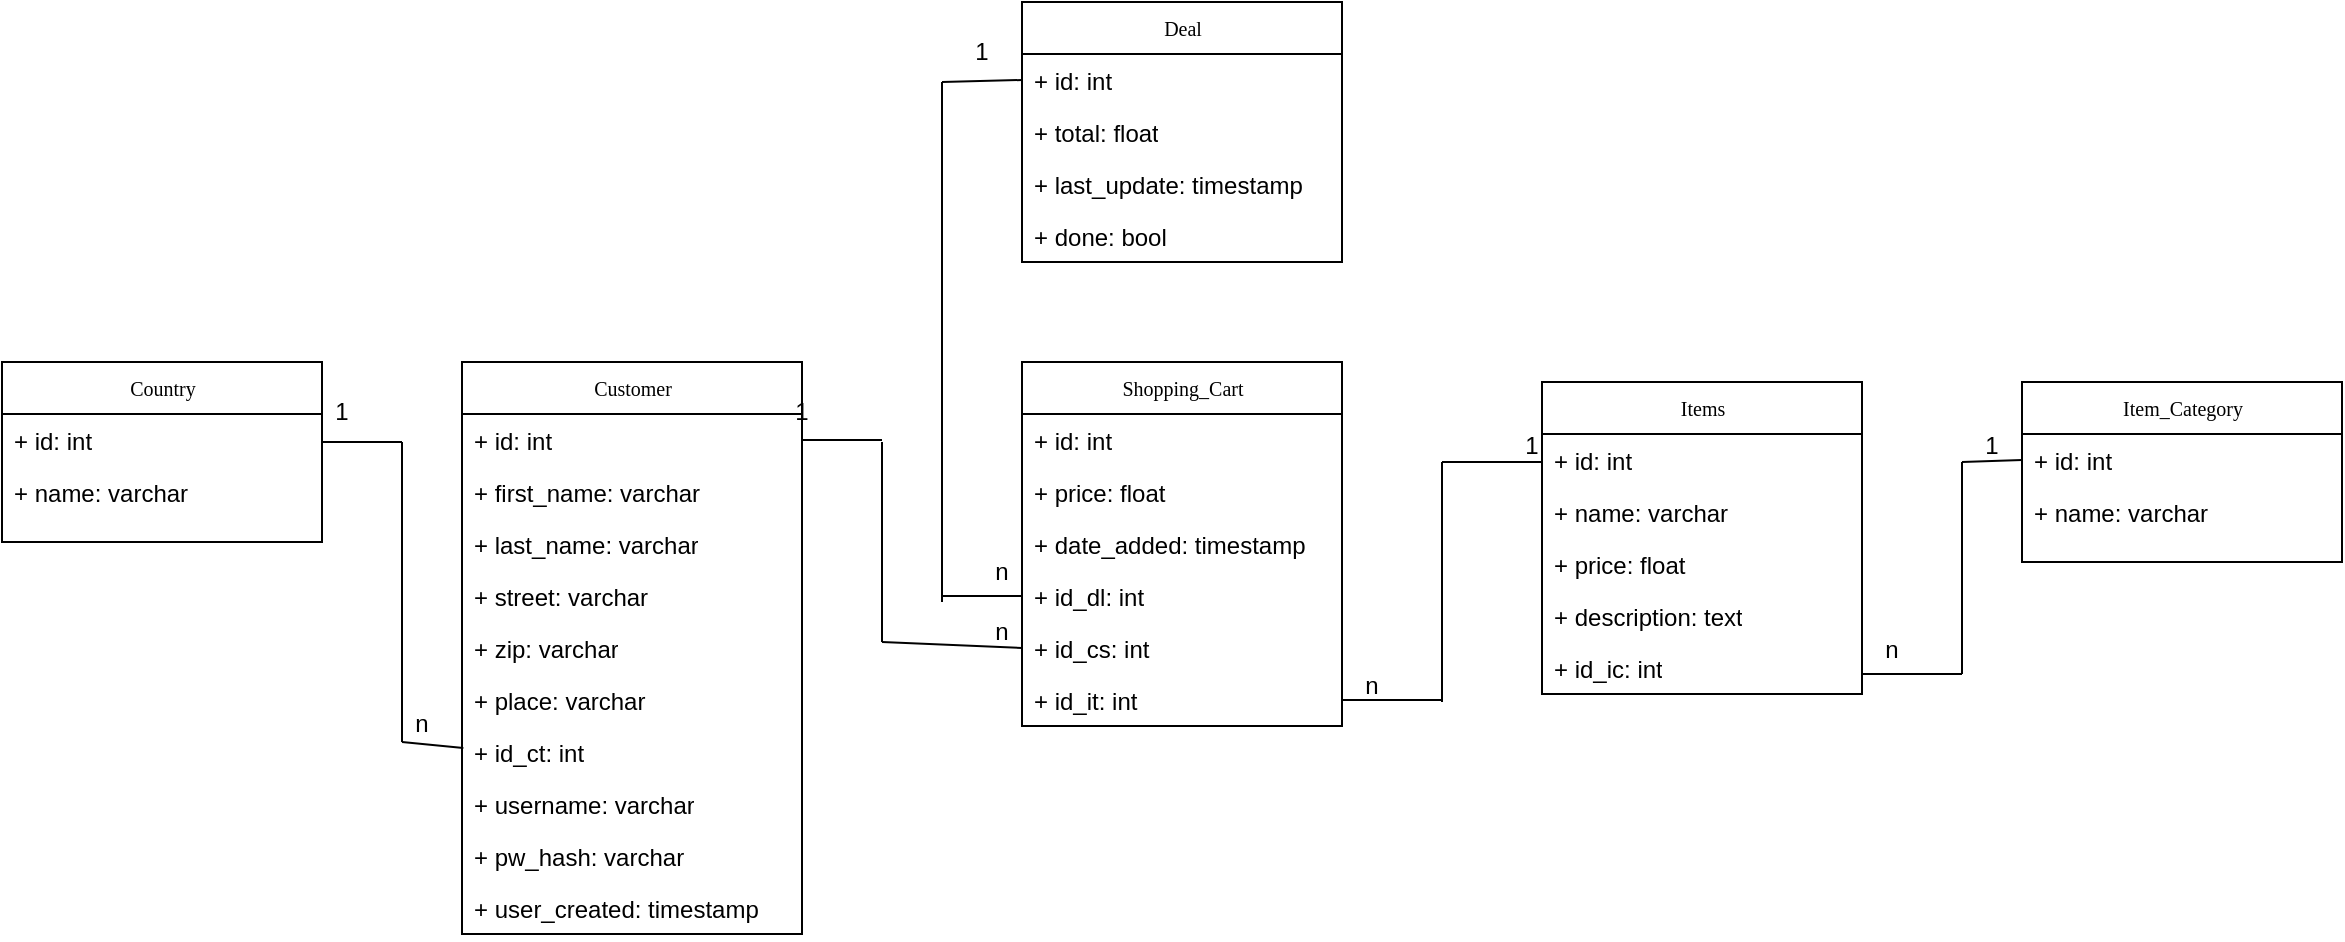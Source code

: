 <mxfile version="27.1.5">
  <diagram name="Page-1" id="c4acf3e9-155e-7222-9cf6-157b1a14988f">
    <mxGraphModel dx="1983" dy="2031" grid="1" gridSize="10" guides="1" tooltips="1" connect="1" arrows="1" fold="1" page="1" pageScale="1" pageWidth="850" pageHeight="1100" background="none" math="0" shadow="0">
      <root>
        <mxCell id="0" />
        <mxCell id="1" parent="0" />
        <mxCell id="17acba5748e5396b-20" value="Customer" style="swimlane;html=1;fontStyle=0;childLayout=stackLayout;horizontal=1;startSize=26;fillColor=none;horizontalStack=0;resizeParent=1;resizeLast=0;collapsible=1;marginBottom=0;swimlaneFillColor=#ffffff;rounded=0;shadow=0;comic=0;labelBackgroundColor=none;strokeWidth=1;fontFamily=Verdana;fontSize=10;align=center;" parent="1" vertex="1">
          <mxGeometry x="90" y="120" width="170" height="286" as="geometry" />
        </mxCell>
        <mxCell id="17acba5748e5396b-21" value="+ id: int" style="text;html=1;strokeColor=none;fillColor=none;align=left;verticalAlign=top;spacingLeft=4;spacingRight=4;whiteSpace=wrap;overflow=hidden;rotatable=0;points=[[0,0.5],[1,0.5]];portConstraint=eastwest;" parent="17acba5748e5396b-20" vertex="1">
          <mxGeometry y="26" width="170" height="26" as="geometry" />
        </mxCell>
        <mxCell id="17acba5748e5396b-24" value="+ first_name: varchar" style="text;html=1;strokeColor=none;fillColor=none;align=left;verticalAlign=top;spacingLeft=4;spacingRight=4;whiteSpace=wrap;overflow=hidden;rotatable=0;points=[[0,0.5],[1,0.5]];portConstraint=eastwest;" parent="17acba5748e5396b-20" vertex="1">
          <mxGeometry y="52" width="170" height="26" as="geometry" />
        </mxCell>
        <mxCell id="17acba5748e5396b-26" value="+ last_name: varchar" style="text;html=1;strokeColor=none;fillColor=none;align=left;verticalAlign=top;spacingLeft=4;spacingRight=4;whiteSpace=wrap;overflow=hidden;rotatable=0;points=[[0,0.5],[1,0.5]];portConstraint=eastwest;" parent="17acba5748e5396b-20" vertex="1">
          <mxGeometry y="78" width="170" height="26" as="geometry" />
        </mxCell>
        <mxCell id="HxafXRDXLJPakTFqwoVm-1" value="+ street: varchar" style="text;html=1;strokeColor=none;fillColor=none;align=left;verticalAlign=top;spacingLeft=4;spacingRight=4;whiteSpace=wrap;overflow=hidden;rotatable=0;points=[[0,0.5],[1,0.5]];portConstraint=eastwest;" vertex="1" parent="17acba5748e5396b-20">
          <mxGeometry y="104" width="170" height="26" as="geometry" />
        </mxCell>
        <mxCell id="HxafXRDXLJPakTFqwoVm-2" value="+ zip: varchar" style="text;html=1;strokeColor=none;fillColor=none;align=left;verticalAlign=top;spacingLeft=4;spacingRight=4;whiteSpace=wrap;overflow=hidden;rotatable=0;points=[[0,0.5],[1,0.5]];portConstraint=eastwest;" vertex="1" parent="17acba5748e5396b-20">
          <mxGeometry y="130" width="170" height="26" as="geometry" />
        </mxCell>
        <mxCell id="HxafXRDXLJPakTFqwoVm-32" value="+ place: varchar" style="text;html=1;strokeColor=none;fillColor=none;align=left;verticalAlign=top;spacingLeft=4;spacingRight=4;whiteSpace=wrap;overflow=hidden;rotatable=0;points=[[0,0.5],[1,0.5]];portConstraint=eastwest;" vertex="1" parent="17acba5748e5396b-20">
          <mxGeometry y="156" width="170" height="26" as="geometry" />
        </mxCell>
        <mxCell id="HxafXRDXLJPakTFqwoVm-33" value="+ id_ct: int" style="text;html=1;strokeColor=none;fillColor=none;align=left;verticalAlign=top;spacingLeft=4;spacingRight=4;whiteSpace=wrap;overflow=hidden;rotatable=0;points=[[0,0.5],[1,0.5]];portConstraint=eastwest;" vertex="1" parent="17acba5748e5396b-20">
          <mxGeometry y="182" width="170" height="26" as="geometry" />
        </mxCell>
        <mxCell id="HxafXRDXLJPakTFqwoVm-34" value="+ username: varchar" style="text;html=1;strokeColor=none;fillColor=none;align=left;verticalAlign=top;spacingLeft=4;spacingRight=4;whiteSpace=wrap;overflow=hidden;rotatable=0;points=[[0,0.5],[1,0.5]];portConstraint=eastwest;" vertex="1" parent="17acba5748e5396b-20">
          <mxGeometry y="208" width="170" height="26" as="geometry" />
        </mxCell>
        <mxCell id="HxafXRDXLJPakTFqwoVm-44" value="+ pw_hash: varchar" style="text;html=1;strokeColor=none;fillColor=none;align=left;verticalAlign=top;spacingLeft=4;spacingRight=4;whiteSpace=wrap;overflow=hidden;rotatable=0;points=[[0,0.5],[1,0.5]];portConstraint=eastwest;" vertex="1" parent="17acba5748e5396b-20">
          <mxGeometry y="234" width="170" height="26" as="geometry" />
        </mxCell>
        <mxCell id="HxafXRDXLJPakTFqwoVm-45" value="+ user_created: timestamp" style="text;html=1;strokeColor=none;fillColor=none;align=left;verticalAlign=top;spacingLeft=4;spacingRight=4;whiteSpace=wrap;overflow=hidden;rotatable=0;points=[[0,0.5],[1,0.5]];portConstraint=eastwest;" vertex="1" parent="17acba5748e5396b-20">
          <mxGeometry y="260" width="170" height="26" as="geometry" />
        </mxCell>
        <mxCell id="HxafXRDXLJPakTFqwoVm-3" value="Items" style="swimlane;html=1;fontStyle=0;childLayout=stackLayout;horizontal=1;startSize=26;fillColor=none;horizontalStack=0;resizeParent=1;resizeLast=0;collapsible=1;marginBottom=0;swimlaneFillColor=#ffffff;rounded=0;shadow=0;comic=0;labelBackgroundColor=none;strokeWidth=1;fontFamily=Verdana;fontSize=10;align=center;" vertex="1" parent="1">
          <mxGeometry x="630" y="130" width="160" height="156" as="geometry" />
        </mxCell>
        <mxCell id="HxafXRDXLJPakTFqwoVm-4" value="+ id: int" style="text;html=1;strokeColor=none;fillColor=none;align=left;verticalAlign=top;spacingLeft=4;spacingRight=4;whiteSpace=wrap;overflow=hidden;rotatable=0;points=[[0,0.5],[1,0.5]];portConstraint=eastwest;" vertex="1" parent="HxafXRDXLJPakTFqwoVm-3">
          <mxGeometry y="26" width="160" height="26" as="geometry" />
        </mxCell>
        <mxCell id="HxafXRDXLJPakTFqwoVm-5" value="+ name: varchar" style="text;html=1;strokeColor=none;fillColor=none;align=left;verticalAlign=top;spacingLeft=4;spacingRight=4;whiteSpace=wrap;overflow=hidden;rotatable=0;points=[[0,0.5],[1,0.5]];portConstraint=eastwest;" vertex="1" parent="HxafXRDXLJPakTFqwoVm-3">
          <mxGeometry y="52" width="160" height="26" as="geometry" />
        </mxCell>
        <mxCell id="HxafXRDXLJPakTFqwoVm-6" value="+ price: float" style="text;html=1;strokeColor=none;fillColor=none;align=left;verticalAlign=top;spacingLeft=4;spacingRight=4;whiteSpace=wrap;overflow=hidden;rotatable=0;points=[[0,0.5],[1,0.5]];portConstraint=eastwest;" vertex="1" parent="HxafXRDXLJPakTFqwoVm-3">
          <mxGeometry y="78" width="160" height="26" as="geometry" />
        </mxCell>
        <mxCell id="HxafXRDXLJPakTFqwoVm-7" value="+ description: text" style="text;html=1;strokeColor=none;fillColor=none;align=left;verticalAlign=top;spacingLeft=4;spacingRight=4;whiteSpace=wrap;overflow=hidden;rotatable=0;points=[[0,0.5],[1,0.5]];portConstraint=eastwest;" vertex="1" parent="HxafXRDXLJPakTFqwoVm-3">
          <mxGeometry y="104" width="160" height="26" as="geometry" />
        </mxCell>
        <mxCell id="HxafXRDXLJPakTFqwoVm-8" value="+ id_ic: int" style="text;html=1;strokeColor=none;fillColor=none;align=left;verticalAlign=top;spacingLeft=4;spacingRight=4;whiteSpace=wrap;overflow=hidden;rotatable=0;points=[[0,0.5],[1,0.5]];portConstraint=eastwest;" vertex="1" parent="HxafXRDXLJPakTFqwoVm-3">
          <mxGeometry y="130" width="160" height="26" as="geometry" />
        </mxCell>
        <mxCell id="HxafXRDXLJPakTFqwoVm-9" value="Shopping_Cart" style="swimlane;html=1;fontStyle=0;childLayout=stackLayout;horizontal=1;startSize=26;fillColor=none;horizontalStack=0;resizeParent=1;resizeLast=0;collapsible=1;marginBottom=0;swimlaneFillColor=#ffffff;rounded=0;shadow=0;comic=0;labelBackgroundColor=none;strokeWidth=1;fontFamily=Verdana;fontSize=10;align=center;" vertex="1" parent="1">
          <mxGeometry x="370" y="120" width="160" height="182" as="geometry" />
        </mxCell>
        <mxCell id="HxafXRDXLJPakTFqwoVm-10" value="+ id: int" style="text;html=1;strokeColor=none;fillColor=none;align=left;verticalAlign=top;spacingLeft=4;spacingRight=4;whiteSpace=wrap;overflow=hidden;rotatable=0;points=[[0,0.5],[1,0.5]];portConstraint=eastwest;" vertex="1" parent="HxafXRDXLJPakTFqwoVm-9">
          <mxGeometry y="26" width="160" height="26" as="geometry" />
        </mxCell>
        <mxCell id="HxafXRDXLJPakTFqwoVm-11" value="+ price: float" style="text;html=1;strokeColor=none;fillColor=none;align=left;verticalAlign=top;spacingLeft=4;spacingRight=4;whiteSpace=wrap;overflow=hidden;rotatable=0;points=[[0,0.5],[1,0.5]];portConstraint=eastwest;" vertex="1" parent="HxafXRDXLJPakTFqwoVm-9">
          <mxGeometry y="52" width="160" height="26" as="geometry" />
        </mxCell>
        <mxCell id="HxafXRDXLJPakTFqwoVm-12" value="+ date_added: timestamp" style="text;html=1;strokeColor=none;fillColor=none;align=left;verticalAlign=top;spacingLeft=4;spacingRight=4;whiteSpace=wrap;overflow=hidden;rotatable=0;points=[[0,0.5],[1,0.5]];portConstraint=eastwest;" vertex="1" parent="HxafXRDXLJPakTFqwoVm-9">
          <mxGeometry y="78" width="160" height="26" as="geometry" />
        </mxCell>
        <mxCell id="HxafXRDXLJPakTFqwoVm-13" value="+ id_dl: int" style="text;html=1;strokeColor=none;fillColor=none;align=left;verticalAlign=top;spacingLeft=4;spacingRight=4;whiteSpace=wrap;overflow=hidden;rotatable=0;points=[[0,0.5],[1,0.5]];portConstraint=eastwest;" vertex="1" parent="HxafXRDXLJPakTFqwoVm-9">
          <mxGeometry y="104" width="160" height="26" as="geometry" />
        </mxCell>
        <mxCell id="HxafXRDXLJPakTFqwoVm-14" value="+ id_cs: int" style="text;html=1;strokeColor=none;fillColor=none;align=left;verticalAlign=top;spacingLeft=4;spacingRight=4;whiteSpace=wrap;overflow=hidden;rotatable=0;points=[[0,0.5],[1,0.5]];portConstraint=eastwest;" vertex="1" parent="HxafXRDXLJPakTFqwoVm-9">
          <mxGeometry y="130" width="160" height="26" as="geometry" />
        </mxCell>
        <mxCell id="HxafXRDXLJPakTFqwoVm-51" value="+ id_it: int" style="text;html=1;strokeColor=none;fillColor=none;align=left;verticalAlign=top;spacingLeft=4;spacingRight=4;whiteSpace=wrap;overflow=hidden;rotatable=0;points=[[0,0.5],[1,0.5]];portConstraint=eastwest;" vertex="1" parent="HxafXRDXLJPakTFqwoVm-9">
          <mxGeometry y="156" width="160" height="26" as="geometry" />
        </mxCell>
        <mxCell id="HxafXRDXLJPakTFqwoVm-15" value="Item_Category" style="swimlane;html=1;fontStyle=0;childLayout=stackLayout;horizontal=1;startSize=26;fillColor=none;horizontalStack=0;resizeParent=1;resizeLast=0;collapsible=1;marginBottom=0;swimlaneFillColor=#ffffff;rounded=0;shadow=0;comic=0;labelBackgroundColor=none;strokeWidth=1;fontFamily=Verdana;fontSize=10;align=center;" vertex="1" parent="1">
          <mxGeometry x="870" y="130" width="160" height="90" as="geometry" />
        </mxCell>
        <mxCell id="HxafXRDXLJPakTFqwoVm-16" value="+ id: int" style="text;html=1;strokeColor=none;fillColor=none;align=left;verticalAlign=top;spacingLeft=4;spacingRight=4;whiteSpace=wrap;overflow=hidden;rotatable=0;points=[[0,0.5],[1,0.5]];portConstraint=eastwest;" vertex="1" parent="HxafXRDXLJPakTFqwoVm-15">
          <mxGeometry y="26" width="160" height="26" as="geometry" />
        </mxCell>
        <mxCell id="HxafXRDXLJPakTFqwoVm-17" value="+ name: varchar" style="text;html=1;strokeColor=none;fillColor=none;align=left;verticalAlign=top;spacingLeft=4;spacingRight=4;whiteSpace=wrap;overflow=hidden;rotatable=0;points=[[0,0.5],[1,0.5]];portConstraint=eastwest;" vertex="1" parent="HxafXRDXLJPakTFqwoVm-15">
          <mxGeometry y="52" width="160" height="26" as="geometry" />
        </mxCell>
        <mxCell id="HxafXRDXLJPakTFqwoVm-21" value="Deal" style="swimlane;html=1;fontStyle=0;childLayout=stackLayout;horizontal=1;startSize=26;fillColor=none;horizontalStack=0;resizeParent=1;resizeLast=0;collapsible=1;marginBottom=0;swimlaneFillColor=#ffffff;rounded=0;shadow=0;comic=0;labelBackgroundColor=none;strokeWidth=1;fontFamily=Verdana;fontSize=10;align=center;" vertex="1" parent="1">
          <mxGeometry x="370" y="-60" width="160" height="130" as="geometry" />
        </mxCell>
        <mxCell id="HxafXRDXLJPakTFqwoVm-22" value="+ id: int" style="text;html=1;strokeColor=none;fillColor=none;align=left;verticalAlign=top;spacingLeft=4;spacingRight=4;whiteSpace=wrap;overflow=hidden;rotatable=0;points=[[0,0.5],[1,0.5]];portConstraint=eastwest;" vertex="1" parent="HxafXRDXLJPakTFqwoVm-21">
          <mxGeometry y="26" width="160" height="26" as="geometry" />
        </mxCell>
        <mxCell id="HxafXRDXLJPakTFqwoVm-23" value="+ total: float" style="text;html=1;strokeColor=none;fillColor=none;align=left;verticalAlign=top;spacingLeft=4;spacingRight=4;whiteSpace=wrap;overflow=hidden;rotatable=0;points=[[0,0.5],[1,0.5]];portConstraint=eastwest;" vertex="1" parent="HxafXRDXLJPakTFqwoVm-21">
          <mxGeometry y="52" width="160" height="26" as="geometry" />
        </mxCell>
        <mxCell id="HxafXRDXLJPakTFqwoVm-24" value="+ last_update: timestamp" style="text;html=1;strokeColor=none;fillColor=none;align=left;verticalAlign=top;spacingLeft=4;spacingRight=4;whiteSpace=wrap;overflow=hidden;rotatable=0;points=[[0,0.5],[1,0.5]];portConstraint=eastwest;" vertex="1" parent="HxafXRDXLJPakTFqwoVm-21">
          <mxGeometry y="78" width="160" height="26" as="geometry" />
        </mxCell>
        <mxCell id="HxafXRDXLJPakTFqwoVm-25" value="+ done: bool" style="text;html=1;strokeColor=none;fillColor=none;align=left;verticalAlign=top;spacingLeft=4;spacingRight=4;whiteSpace=wrap;overflow=hidden;rotatable=0;points=[[0,0.5],[1,0.5]];portConstraint=eastwest;" vertex="1" parent="HxafXRDXLJPakTFqwoVm-21">
          <mxGeometry y="104" width="160" height="26" as="geometry" />
        </mxCell>
        <mxCell id="HxafXRDXLJPakTFqwoVm-27" value="" style="endArrow=none;html=1;rounded=0;" edge="1" parent="1">
          <mxGeometry width="50" height="50" relative="1" as="geometry">
            <mxPoint x="790" y="276" as="sourcePoint" />
            <mxPoint x="840" y="276" as="targetPoint" />
          </mxGeometry>
        </mxCell>
        <mxCell id="HxafXRDXLJPakTFqwoVm-28" value="" style="endArrow=none;html=1;rounded=0;" edge="1" parent="1">
          <mxGeometry width="50" height="50" relative="1" as="geometry">
            <mxPoint x="840" y="276" as="sourcePoint" />
            <mxPoint x="840" y="170" as="targetPoint" />
          </mxGeometry>
        </mxCell>
        <mxCell id="HxafXRDXLJPakTFqwoVm-29" value="" style="endArrow=none;html=1;rounded=0;entryX=0;entryY=0.5;entryDx=0;entryDy=0;" edge="1" parent="1" target="HxafXRDXLJPakTFqwoVm-16">
          <mxGeometry width="50" height="50" relative="1" as="geometry">
            <mxPoint x="840" y="170" as="sourcePoint" />
            <mxPoint x="860" y="168" as="targetPoint" />
          </mxGeometry>
        </mxCell>
        <mxCell id="HxafXRDXLJPakTFqwoVm-30" value="1" style="text;html=1;align=center;verticalAlign=middle;whiteSpace=wrap;rounded=0;" vertex="1" parent="1">
          <mxGeometry x="840" y="150" width="30" height="24" as="geometry" />
        </mxCell>
        <mxCell id="HxafXRDXLJPakTFqwoVm-31" value="n" style="text;html=1;align=center;verticalAlign=middle;whiteSpace=wrap;rounded=0;" vertex="1" parent="1">
          <mxGeometry x="790" y="252" width="30" height="24" as="geometry" />
        </mxCell>
        <mxCell id="HxafXRDXLJPakTFqwoVm-35" value="Country" style="swimlane;html=1;fontStyle=0;childLayout=stackLayout;horizontal=1;startSize=26;fillColor=none;horizontalStack=0;resizeParent=1;resizeLast=0;collapsible=1;marginBottom=0;swimlaneFillColor=#ffffff;rounded=0;shadow=0;comic=0;labelBackgroundColor=none;strokeWidth=1;fontFamily=Verdana;fontSize=10;align=center;" vertex="1" parent="1">
          <mxGeometry x="-140" y="120" width="160" height="90" as="geometry" />
        </mxCell>
        <mxCell id="HxafXRDXLJPakTFqwoVm-36" value="+ id: int" style="text;html=1;strokeColor=none;fillColor=none;align=left;verticalAlign=top;spacingLeft=4;spacingRight=4;whiteSpace=wrap;overflow=hidden;rotatable=0;points=[[0,0.5],[1,0.5]];portConstraint=eastwest;" vertex="1" parent="HxafXRDXLJPakTFqwoVm-35">
          <mxGeometry y="26" width="160" height="26" as="geometry" />
        </mxCell>
        <mxCell id="HxafXRDXLJPakTFqwoVm-37" value="+ name: varchar" style="text;html=1;strokeColor=none;fillColor=none;align=left;verticalAlign=top;spacingLeft=4;spacingRight=4;whiteSpace=wrap;overflow=hidden;rotatable=0;points=[[0,0.5],[1,0.5]];portConstraint=eastwest;" vertex="1" parent="HxafXRDXLJPakTFqwoVm-35">
          <mxGeometry y="52" width="160" height="26" as="geometry" />
        </mxCell>
        <mxCell id="HxafXRDXLJPakTFqwoVm-46" value="" style="endArrow=none;html=1;rounded=0;" edge="1" parent="1">
          <mxGeometry width="50" height="50" relative="1" as="geometry">
            <mxPoint x="20" y="160" as="sourcePoint" />
            <mxPoint x="60" y="160" as="targetPoint" />
          </mxGeometry>
        </mxCell>
        <mxCell id="HxafXRDXLJPakTFqwoVm-47" value="" style="endArrow=none;html=1;rounded=0;" edge="1" parent="1">
          <mxGeometry width="50" height="50" relative="1" as="geometry">
            <mxPoint x="60" y="160" as="sourcePoint" />
            <mxPoint x="60" y="310" as="targetPoint" />
          </mxGeometry>
        </mxCell>
        <mxCell id="HxafXRDXLJPakTFqwoVm-48" value="" style="endArrow=none;html=1;rounded=0;entryX=0.004;entryY=0.423;entryDx=0;entryDy=0;entryPerimeter=0;" edge="1" parent="1" target="HxafXRDXLJPakTFqwoVm-33">
          <mxGeometry width="50" height="50" relative="1" as="geometry">
            <mxPoint x="60" y="310" as="sourcePoint" />
            <mxPoint x="90" y="313" as="targetPoint" />
          </mxGeometry>
        </mxCell>
        <mxCell id="HxafXRDXLJPakTFqwoVm-49" value="1" style="text;html=1;align=center;verticalAlign=middle;whiteSpace=wrap;rounded=0;" vertex="1" parent="1">
          <mxGeometry y="130" width="60" height="30" as="geometry" />
        </mxCell>
        <mxCell id="HxafXRDXLJPakTFqwoVm-50" value="n" style="text;html=1;align=center;verticalAlign=middle;whiteSpace=wrap;rounded=0;" vertex="1" parent="1">
          <mxGeometry x="40" y="286" width="60" height="30" as="geometry" />
        </mxCell>
        <mxCell id="HxafXRDXLJPakTFqwoVm-52" value="" style="endArrow=none;html=1;rounded=0;exitX=1;exitY=0.5;exitDx=0;exitDy=0;" edge="1" parent="1" source="17acba5748e5396b-21">
          <mxGeometry width="50" height="50" relative="1" as="geometry">
            <mxPoint x="280" y="160" as="sourcePoint" />
            <mxPoint x="300" y="159" as="targetPoint" />
          </mxGeometry>
        </mxCell>
        <mxCell id="HxafXRDXLJPakTFqwoVm-53" value="" style="endArrow=none;html=1;rounded=0;" edge="1" parent="1">
          <mxGeometry width="50" height="50" relative="1" as="geometry">
            <mxPoint x="300" y="160" as="sourcePoint" />
            <mxPoint x="300" y="260" as="targetPoint" />
          </mxGeometry>
        </mxCell>
        <mxCell id="HxafXRDXLJPakTFqwoVm-54" value="" style="endArrow=none;html=1;rounded=0;entryX=0;entryY=0.5;entryDx=0;entryDy=0;" edge="1" parent="1" target="HxafXRDXLJPakTFqwoVm-14">
          <mxGeometry width="50" height="50" relative="1" as="geometry">
            <mxPoint x="300" y="260" as="sourcePoint" />
            <mxPoint x="290" y="440" as="targetPoint" />
          </mxGeometry>
        </mxCell>
        <mxCell id="HxafXRDXLJPakTFqwoVm-55" value="1" style="text;html=1;align=center;verticalAlign=middle;whiteSpace=wrap;rounded=0;" vertex="1" parent="1">
          <mxGeometry x="230" y="130" width="60" height="30" as="geometry" />
        </mxCell>
        <mxCell id="HxafXRDXLJPakTFqwoVm-56" value="n" style="text;html=1;align=center;verticalAlign=middle;whiteSpace=wrap;rounded=0;" vertex="1" parent="1">
          <mxGeometry x="330" y="240" width="60" height="30" as="geometry" />
        </mxCell>
        <mxCell id="HxafXRDXLJPakTFqwoVm-57" value="" style="endArrow=none;html=1;rounded=0;entryX=0;entryY=0;entryDx=0;entryDy=0;" edge="1" parent="1" target="HxafXRDXLJPakTFqwoVm-56">
          <mxGeometry width="50" height="50" relative="1" as="geometry">
            <mxPoint x="330" y="-20" as="sourcePoint" />
            <mxPoint x="330" y="230" as="targetPoint" />
          </mxGeometry>
        </mxCell>
        <mxCell id="HxafXRDXLJPakTFqwoVm-59" value="" style="endArrow=none;html=1;rounded=0;entryX=0;entryY=0.5;entryDx=0;entryDy=0;" edge="1" parent="1" target="HxafXRDXLJPakTFqwoVm-22">
          <mxGeometry width="50" height="50" relative="1" as="geometry">
            <mxPoint x="330" y="-20" as="sourcePoint" />
            <mxPoint x="350" y="80" as="targetPoint" />
          </mxGeometry>
        </mxCell>
        <mxCell id="HxafXRDXLJPakTFqwoVm-60" value="" style="endArrow=none;html=1;rounded=0;entryX=0;entryY=0.5;entryDx=0;entryDy=0;" edge="1" parent="1" target="HxafXRDXLJPakTFqwoVm-13">
          <mxGeometry width="50" height="50" relative="1" as="geometry">
            <mxPoint x="330" y="237" as="sourcePoint" />
            <mxPoint x="330" y="286" as="targetPoint" />
          </mxGeometry>
        </mxCell>
        <mxCell id="HxafXRDXLJPakTFqwoVm-61" value="1" style="text;html=1;align=center;verticalAlign=middle;whiteSpace=wrap;rounded=0;" vertex="1" parent="1">
          <mxGeometry x="320" y="-50" width="60" height="30" as="geometry" />
        </mxCell>
        <mxCell id="HxafXRDXLJPakTFqwoVm-62" value="n" style="text;html=1;align=center;verticalAlign=middle;whiteSpace=wrap;rounded=0;" vertex="1" parent="1">
          <mxGeometry x="330" y="210" width="60" height="30" as="geometry" />
        </mxCell>
        <mxCell id="HxafXRDXLJPakTFqwoVm-63" value="" style="endArrow=none;html=1;rounded=0;" edge="1" parent="1">
          <mxGeometry width="50" height="50" relative="1" as="geometry">
            <mxPoint x="580" y="170" as="sourcePoint" />
            <mxPoint x="630" y="170" as="targetPoint" />
          </mxGeometry>
        </mxCell>
        <mxCell id="HxafXRDXLJPakTFqwoVm-64" value="" style="endArrow=none;html=1;rounded=0;" edge="1" parent="1">
          <mxGeometry width="50" height="50" relative="1" as="geometry">
            <mxPoint x="580" y="290" as="sourcePoint" />
            <mxPoint x="580" y="170" as="targetPoint" />
          </mxGeometry>
        </mxCell>
        <mxCell id="HxafXRDXLJPakTFqwoVm-65" value="" style="endArrow=none;html=1;rounded=0;entryX=1;entryY=0.5;entryDx=0;entryDy=0;" edge="1" parent="1" target="HxafXRDXLJPakTFqwoVm-51">
          <mxGeometry width="50" height="50" relative="1" as="geometry">
            <mxPoint x="580" y="289" as="sourcePoint" />
            <mxPoint x="570" y="310" as="targetPoint" />
          </mxGeometry>
        </mxCell>
        <mxCell id="HxafXRDXLJPakTFqwoVm-66" value="1" style="text;html=1;align=center;verticalAlign=middle;whiteSpace=wrap;rounded=0;" vertex="1" parent="1">
          <mxGeometry x="610" y="150" width="30" height="24" as="geometry" />
        </mxCell>
        <mxCell id="HxafXRDXLJPakTFqwoVm-67" value="n" style="text;html=1;align=center;verticalAlign=middle;whiteSpace=wrap;rounded=0;" vertex="1" parent="1">
          <mxGeometry x="530" y="270" width="30" height="24" as="geometry" />
        </mxCell>
      </root>
    </mxGraphModel>
  </diagram>
</mxfile>

